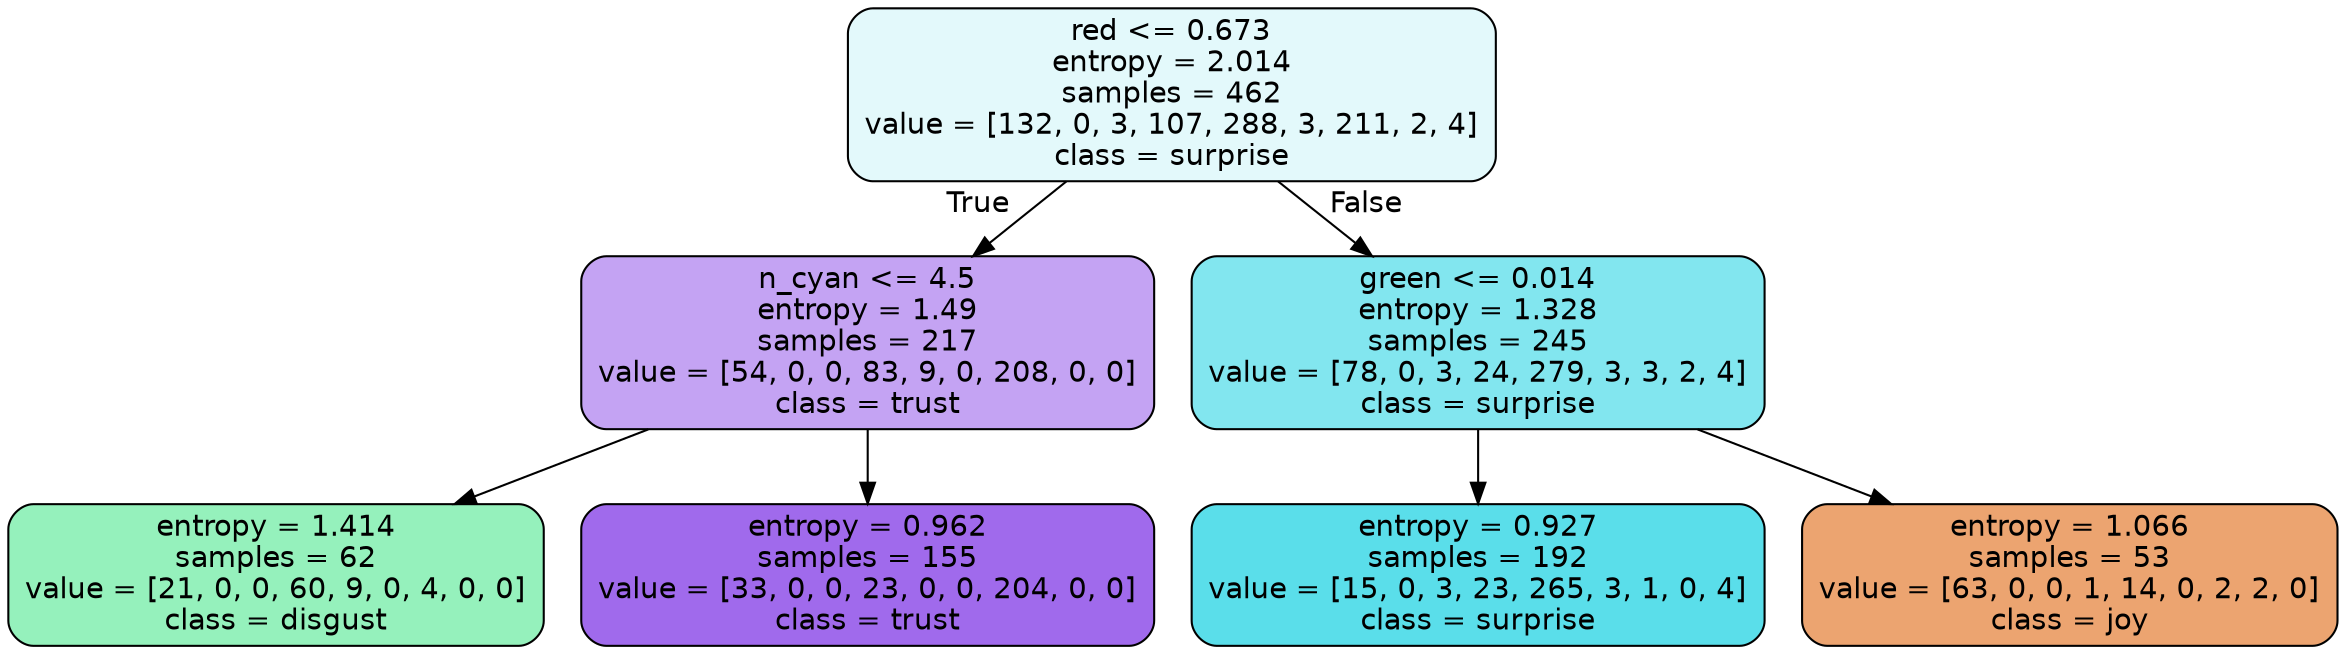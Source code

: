 digraph Tree {
node [shape=box, style="filled, rounded", color="black", fontname=helvetica] ;
edge [fontname=helvetica] ;
0 [label="red <= 0.673\nentropy = 2.014\nsamples = 462\nvalue = [132, 0, 3, 107, 288, 3, 211, 2, 4]\nclass = surprise", fillcolor="#39d7e524"] ;
1 [label="n_cyan <= 4.5\nentropy = 1.49\nsamples = 217\nvalue = [54, 0, 0, 83, 9, 0, 208, 0, 0]\nclass = trust", fillcolor="#8139e576"] ;
0 -> 1 [labeldistance=2.5, labelangle=45, headlabel="True"] ;
2 [label="entropy = 1.414\nsamples = 62\nvalue = [21, 0, 0, 60, 9, 0, 4, 0, 0]\nclass = disgust", fillcolor="#39e58188"] ;
1 -> 2 ;
3 [label="entropy = 0.962\nsamples = 155\nvalue = [33, 0, 0, 23, 0, 0, 204, 0, 0]\nclass = trust", fillcolor="#8139e5c0"] ;
1 -> 3 ;
4 [label="green <= 0.014\nentropy = 1.328\nsamples = 245\nvalue = [78, 0, 3, 24, 279, 3, 3, 2, 4]\nclass = surprise", fillcolor="#39d7e5a1"] ;
0 -> 4 [labeldistance=2.5, labelangle=-45, headlabel="False"] ;
5 [label="entropy = 0.927\nsamples = 192\nvalue = [15, 0, 3, 23, 265, 3, 1, 0, 4]\nclass = surprise", fillcolor="#39d7e5d4"] ;
4 -> 5 ;
6 [label="entropy = 1.066\nsamples = 53\nvalue = [63, 0, 0, 1, 14, 0, 2, 2, 0]\nclass = joy", fillcolor="#e58139b8"] ;
4 -> 6 ;
}
